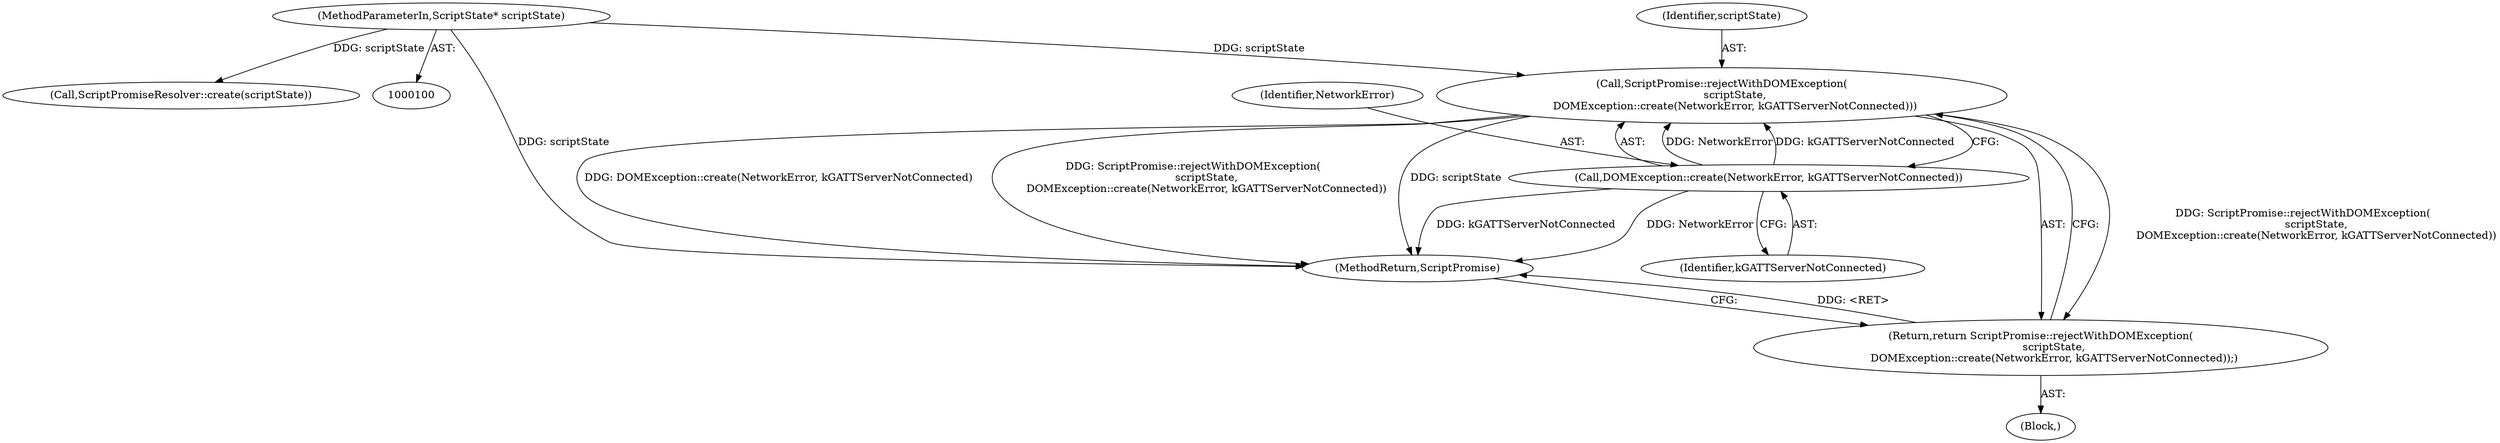 digraph "0_Chrome_2bceda4948deeaed0a5a99305d0d488eb952f64f_0@pointer" {
"1000110" [label="(Call,ScriptPromise::rejectWithDOMException(\n        scriptState,\n        DOMException::create(NetworkError, kGATTServerNotConnected)))"];
"1000101" [label="(MethodParameterIn,ScriptState* scriptState)"];
"1000112" [label="(Call,DOMException::create(NetworkError, kGATTServerNotConnected))"];
"1000109" [label="(Return,return ScriptPromise::rejectWithDOMException(\n        scriptState,\n        DOMException::create(NetworkError, kGATTServerNotConnected));)"];
"1000113" [label="(Identifier,NetworkError)"];
"1000109" [label="(Return,return ScriptPromise::rejectWithDOMException(\n        scriptState,\n        DOMException::create(NetworkError, kGATTServerNotConnected));)"];
"1000114" [label="(Identifier,kGATTServerNotConnected)"];
"1000112" [label="(Call,DOMException::create(NetworkError, kGATTServerNotConnected))"];
"1000111" [label="(Identifier,scriptState)"];
"1000110" [label="(Call,ScriptPromise::rejectWithDOMException(\n        scriptState,\n        DOMException::create(NetworkError, kGATTServerNotConnected)))"];
"1000101" [label="(MethodParameterIn,ScriptState* scriptState)"];
"1000145" [label="(MethodReturn,ScriptPromise)"];
"1000108" [label="(Block,)"];
"1000118" [label="(Call,ScriptPromiseResolver::create(scriptState))"];
"1000110" -> "1000109"  [label="AST: "];
"1000110" -> "1000112"  [label="CFG: "];
"1000111" -> "1000110"  [label="AST: "];
"1000112" -> "1000110"  [label="AST: "];
"1000109" -> "1000110"  [label="CFG: "];
"1000110" -> "1000145"  [label="DDG: DOMException::create(NetworkError, kGATTServerNotConnected)"];
"1000110" -> "1000145"  [label="DDG: ScriptPromise::rejectWithDOMException(\n        scriptState,\n        DOMException::create(NetworkError, kGATTServerNotConnected))"];
"1000110" -> "1000145"  [label="DDG: scriptState"];
"1000110" -> "1000109"  [label="DDG: ScriptPromise::rejectWithDOMException(\n        scriptState,\n        DOMException::create(NetworkError, kGATTServerNotConnected))"];
"1000101" -> "1000110"  [label="DDG: scriptState"];
"1000112" -> "1000110"  [label="DDG: NetworkError"];
"1000112" -> "1000110"  [label="DDG: kGATTServerNotConnected"];
"1000101" -> "1000100"  [label="AST: "];
"1000101" -> "1000145"  [label="DDG: scriptState"];
"1000101" -> "1000118"  [label="DDG: scriptState"];
"1000112" -> "1000114"  [label="CFG: "];
"1000113" -> "1000112"  [label="AST: "];
"1000114" -> "1000112"  [label="AST: "];
"1000112" -> "1000145"  [label="DDG: kGATTServerNotConnected"];
"1000112" -> "1000145"  [label="DDG: NetworkError"];
"1000109" -> "1000108"  [label="AST: "];
"1000145" -> "1000109"  [label="CFG: "];
"1000109" -> "1000145"  [label="DDG: <RET>"];
}
